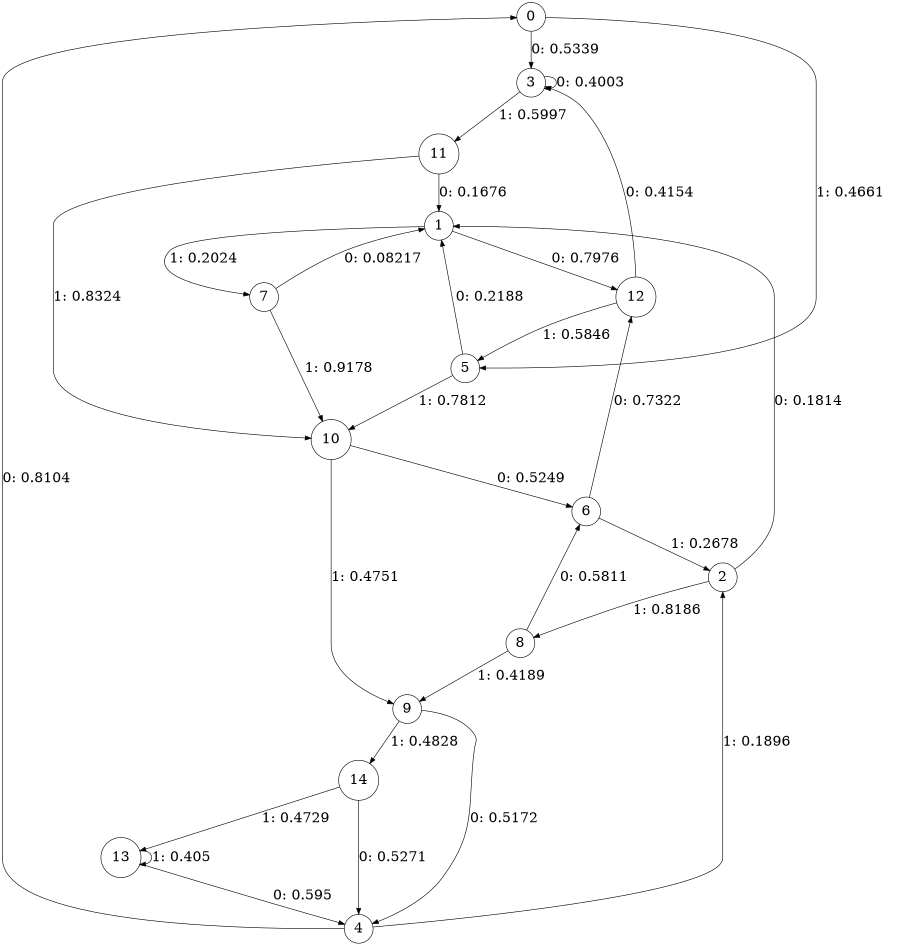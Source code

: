 digraph "ch6faceL6" {
size = "6,8.5";
ratio = "fill";
node [shape = circle];
node [fontsize = 24];
edge [fontsize = 24];
0 -> 3 [label = "0: 0.5339   "];
0 -> 5 [label = "1: 0.4661   "];
1 -> 12 [label = "0: 0.7976   "];
1 -> 7 [label = "1: 0.2024   "];
2 -> 1 [label = "0: 0.1814   "];
2 -> 8 [label = "1: 0.8186   "];
3 -> 3 [label = "0: 0.4003   "];
3 -> 11 [label = "1: 0.5997   "];
4 -> 0 [label = "0: 0.8104   "];
4 -> 2 [label = "1: 0.1896   "];
5 -> 1 [label = "0: 0.2188   "];
5 -> 10 [label = "1: 0.7812   "];
6 -> 12 [label = "0: 0.7322   "];
6 -> 2 [label = "1: 0.2678   "];
7 -> 1 [label = "0: 0.08217  "];
7 -> 10 [label = "1: 0.9178   "];
8 -> 6 [label = "0: 0.5811   "];
8 -> 9 [label = "1: 0.4189   "];
9 -> 4 [label = "0: 0.5172   "];
9 -> 14 [label = "1: 0.4828   "];
10 -> 6 [label = "0: 0.5249   "];
10 -> 9 [label = "1: 0.4751   "];
11 -> 1 [label = "0: 0.1676   "];
11 -> 10 [label = "1: 0.8324   "];
12 -> 3 [label = "0: 0.4154   "];
12 -> 5 [label = "1: 0.5846   "];
13 -> 4 [label = "0: 0.595    "];
13 -> 13 [label = "1: 0.405    "];
14 -> 4 [label = "0: 0.5271   "];
14 -> 13 [label = "1: 0.4729   "];
}